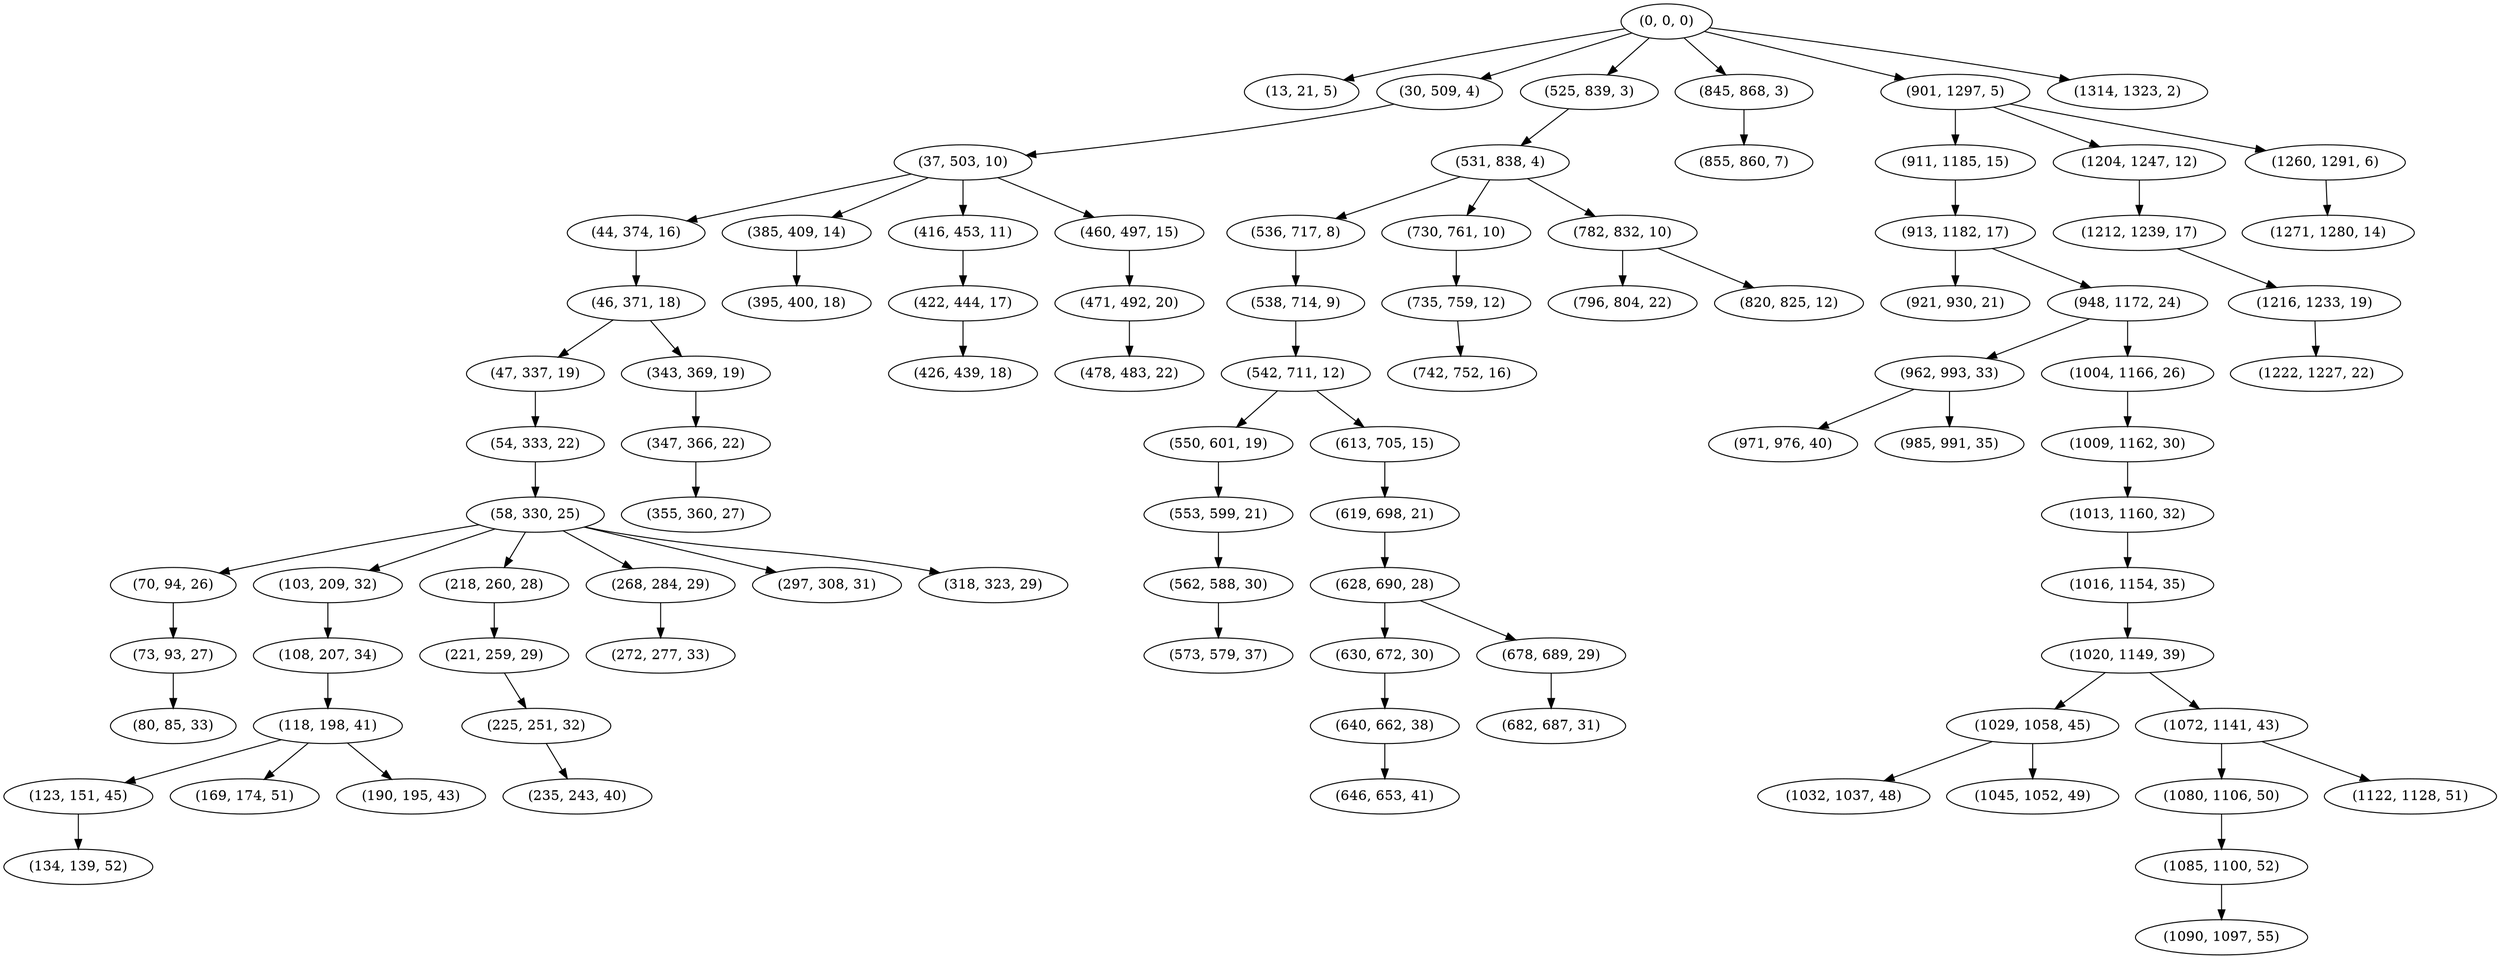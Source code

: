 digraph tree {
    "(0, 0, 0)";
    "(13, 21, 5)";
    "(30, 509, 4)";
    "(37, 503, 10)";
    "(44, 374, 16)";
    "(46, 371, 18)";
    "(47, 337, 19)";
    "(54, 333, 22)";
    "(58, 330, 25)";
    "(70, 94, 26)";
    "(73, 93, 27)";
    "(80, 85, 33)";
    "(103, 209, 32)";
    "(108, 207, 34)";
    "(118, 198, 41)";
    "(123, 151, 45)";
    "(134, 139, 52)";
    "(169, 174, 51)";
    "(190, 195, 43)";
    "(218, 260, 28)";
    "(221, 259, 29)";
    "(225, 251, 32)";
    "(235, 243, 40)";
    "(268, 284, 29)";
    "(272, 277, 33)";
    "(297, 308, 31)";
    "(318, 323, 29)";
    "(343, 369, 19)";
    "(347, 366, 22)";
    "(355, 360, 27)";
    "(385, 409, 14)";
    "(395, 400, 18)";
    "(416, 453, 11)";
    "(422, 444, 17)";
    "(426, 439, 18)";
    "(460, 497, 15)";
    "(471, 492, 20)";
    "(478, 483, 22)";
    "(525, 839, 3)";
    "(531, 838, 4)";
    "(536, 717, 8)";
    "(538, 714, 9)";
    "(542, 711, 12)";
    "(550, 601, 19)";
    "(553, 599, 21)";
    "(562, 588, 30)";
    "(573, 579, 37)";
    "(613, 705, 15)";
    "(619, 698, 21)";
    "(628, 690, 28)";
    "(630, 672, 30)";
    "(640, 662, 38)";
    "(646, 653, 41)";
    "(678, 689, 29)";
    "(682, 687, 31)";
    "(730, 761, 10)";
    "(735, 759, 12)";
    "(742, 752, 16)";
    "(782, 832, 10)";
    "(796, 804, 22)";
    "(820, 825, 12)";
    "(845, 868, 3)";
    "(855, 860, 7)";
    "(901, 1297, 5)";
    "(911, 1185, 15)";
    "(913, 1182, 17)";
    "(921, 930, 21)";
    "(948, 1172, 24)";
    "(962, 993, 33)";
    "(971, 976, 40)";
    "(985, 991, 35)";
    "(1004, 1166, 26)";
    "(1009, 1162, 30)";
    "(1013, 1160, 32)";
    "(1016, 1154, 35)";
    "(1020, 1149, 39)";
    "(1029, 1058, 45)";
    "(1032, 1037, 48)";
    "(1045, 1052, 49)";
    "(1072, 1141, 43)";
    "(1080, 1106, 50)";
    "(1085, 1100, 52)";
    "(1090, 1097, 55)";
    "(1122, 1128, 51)";
    "(1204, 1247, 12)";
    "(1212, 1239, 17)";
    "(1216, 1233, 19)";
    "(1222, 1227, 22)";
    "(1260, 1291, 6)";
    "(1271, 1280, 14)";
    "(1314, 1323, 2)";
    "(0, 0, 0)" -> "(13, 21, 5)";
    "(0, 0, 0)" -> "(30, 509, 4)";
    "(0, 0, 0)" -> "(525, 839, 3)";
    "(0, 0, 0)" -> "(845, 868, 3)";
    "(0, 0, 0)" -> "(901, 1297, 5)";
    "(0, 0, 0)" -> "(1314, 1323, 2)";
    "(30, 509, 4)" -> "(37, 503, 10)";
    "(37, 503, 10)" -> "(44, 374, 16)";
    "(37, 503, 10)" -> "(385, 409, 14)";
    "(37, 503, 10)" -> "(416, 453, 11)";
    "(37, 503, 10)" -> "(460, 497, 15)";
    "(44, 374, 16)" -> "(46, 371, 18)";
    "(46, 371, 18)" -> "(47, 337, 19)";
    "(46, 371, 18)" -> "(343, 369, 19)";
    "(47, 337, 19)" -> "(54, 333, 22)";
    "(54, 333, 22)" -> "(58, 330, 25)";
    "(58, 330, 25)" -> "(70, 94, 26)";
    "(58, 330, 25)" -> "(103, 209, 32)";
    "(58, 330, 25)" -> "(218, 260, 28)";
    "(58, 330, 25)" -> "(268, 284, 29)";
    "(58, 330, 25)" -> "(297, 308, 31)";
    "(58, 330, 25)" -> "(318, 323, 29)";
    "(70, 94, 26)" -> "(73, 93, 27)";
    "(73, 93, 27)" -> "(80, 85, 33)";
    "(103, 209, 32)" -> "(108, 207, 34)";
    "(108, 207, 34)" -> "(118, 198, 41)";
    "(118, 198, 41)" -> "(123, 151, 45)";
    "(118, 198, 41)" -> "(169, 174, 51)";
    "(118, 198, 41)" -> "(190, 195, 43)";
    "(123, 151, 45)" -> "(134, 139, 52)";
    "(218, 260, 28)" -> "(221, 259, 29)";
    "(221, 259, 29)" -> "(225, 251, 32)";
    "(225, 251, 32)" -> "(235, 243, 40)";
    "(268, 284, 29)" -> "(272, 277, 33)";
    "(343, 369, 19)" -> "(347, 366, 22)";
    "(347, 366, 22)" -> "(355, 360, 27)";
    "(385, 409, 14)" -> "(395, 400, 18)";
    "(416, 453, 11)" -> "(422, 444, 17)";
    "(422, 444, 17)" -> "(426, 439, 18)";
    "(460, 497, 15)" -> "(471, 492, 20)";
    "(471, 492, 20)" -> "(478, 483, 22)";
    "(525, 839, 3)" -> "(531, 838, 4)";
    "(531, 838, 4)" -> "(536, 717, 8)";
    "(531, 838, 4)" -> "(730, 761, 10)";
    "(531, 838, 4)" -> "(782, 832, 10)";
    "(536, 717, 8)" -> "(538, 714, 9)";
    "(538, 714, 9)" -> "(542, 711, 12)";
    "(542, 711, 12)" -> "(550, 601, 19)";
    "(542, 711, 12)" -> "(613, 705, 15)";
    "(550, 601, 19)" -> "(553, 599, 21)";
    "(553, 599, 21)" -> "(562, 588, 30)";
    "(562, 588, 30)" -> "(573, 579, 37)";
    "(613, 705, 15)" -> "(619, 698, 21)";
    "(619, 698, 21)" -> "(628, 690, 28)";
    "(628, 690, 28)" -> "(630, 672, 30)";
    "(628, 690, 28)" -> "(678, 689, 29)";
    "(630, 672, 30)" -> "(640, 662, 38)";
    "(640, 662, 38)" -> "(646, 653, 41)";
    "(678, 689, 29)" -> "(682, 687, 31)";
    "(730, 761, 10)" -> "(735, 759, 12)";
    "(735, 759, 12)" -> "(742, 752, 16)";
    "(782, 832, 10)" -> "(796, 804, 22)";
    "(782, 832, 10)" -> "(820, 825, 12)";
    "(845, 868, 3)" -> "(855, 860, 7)";
    "(901, 1297, 5)" -> "(911, 1185, 15)";
    "(901, 1297, 5)" -> "(1204, 1247, 12)";
    "(901, 1297, 5)" -> "(1260, 1291, 6)";
    "(911, 1185, 15)" -> "(913, 1182, 17)";
    "(913, 1182, 17)" -> "(921, 930, 21)";
    "(913, 1182, 17)" -> "(948, 1172, 24)";
    "(948, 1172, 24)" -> "(962, 993, 33)";
    "(948, 1172, 24)" -> "(1004, 1166, 26)";
    "(962, 993, 33)" -> "(971, 976, 40)";
    "(962, 993, 33)" -> "(985, 991, 35)";
    "(1004, 1166, 26)" -> "(1009, 1162, 30)";
    "(1009, 1162, 30)" -> "(1013, 1160, 32)";
    "(1013, 1160, 32)" -> "(1016, 1154, 35)";
    "(1016, 1154, 35)" -> "(1020, 1149, 39)";
    "(1020, 1149, 39)" -> "(1029, 1058, 45)";
    "(1020, 1149, 39)" -> "(1072, 1141, 43)";
    "(1029, 1058, 45)" -> "(1032, 1037, 48)";
    "(1029, 1058, 45)" -> "(1045, 1052, 49)";
    "(1072, 1141, 43)" -> "(1080, 1106, 50)";
    "(1072, 1141, 43)" -> "(1122, 1128, 51)";
    "(1080, 1106, 50)" -> "(1085, 1100, 52)";
    "(1085, 1100, 52)" -> "(1090, 1097, 55)";
    "(1204, 1247, 12)" -> "(1212, 1239, 17)";
    "(1212, 1239, 17)" -> "(1216, 1233, 19)";
    "(1216, 1233, 19)" -> "(1222, 1227, 22)";
    "(1260, 1291, 6)" -> "(1271, 1280, 14)";
}
